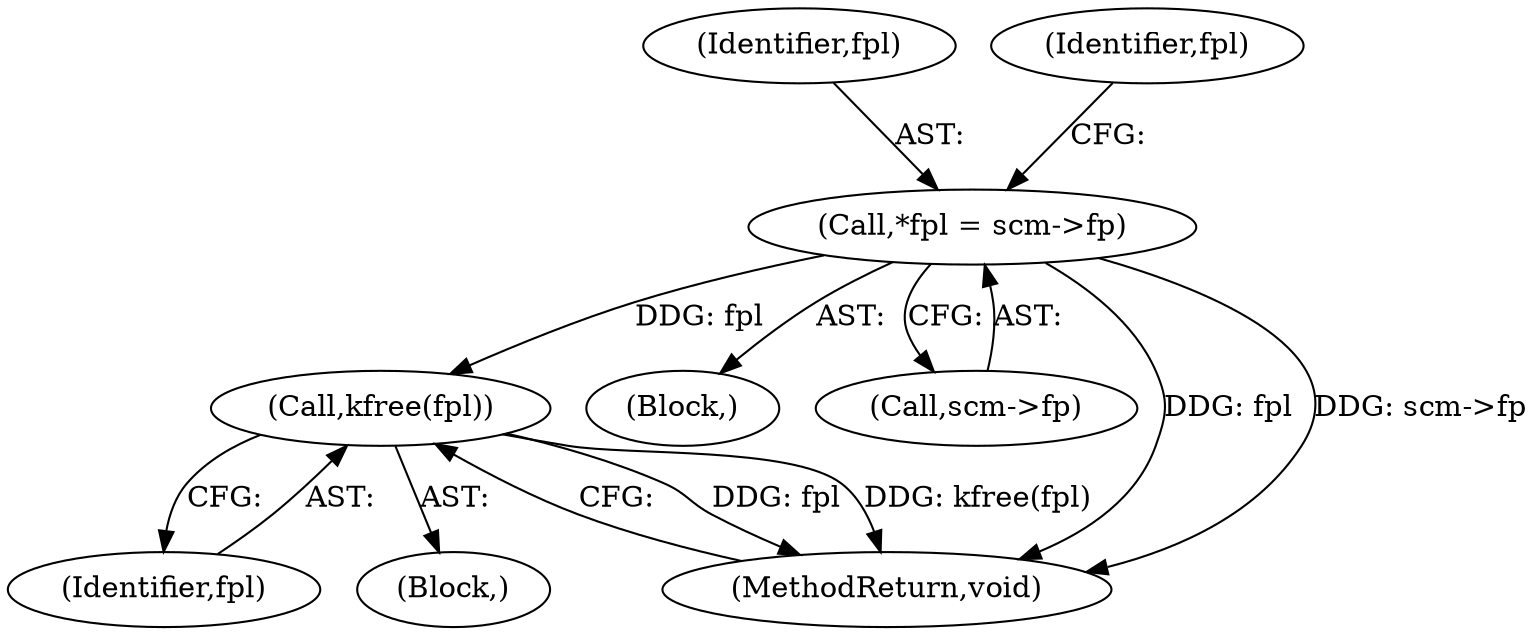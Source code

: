 digraph "0_linux_415e3d3e90ce9e18727e8843ae343eda5a58fad6@API" {
"1000141" [label="(Call,kfree(fpl))"];
"1000104" [label="(Call,*fpl = scm->fp)"];
"1000104" [label="(Call,*fpl = scm->fp)"];
"1000105" [label="(Identifier,fpl)"];
"1000102" [label="(Block,)"];
"1000106" [label="(Call,scm->fp)"];
"1000111" [label="(Identifier,fpl)"];
"1000143" [label="(MethodReturn,void)"];
"1000141" [label="(Call,kfree(fpl))"];
"1000142" [label="(Identifier,fpl)"];
"1000112" [label="(Block,)"];
"1000141" -> "1000112"  [label="AST: "];
"1000141" -> "1000142"  [label="CFG: "];
"1000142" -> "1000141"  [label="AST: "];
"1000143" -> "1000141"  [label="CFG: "];
"1000141" -> "1000143"  [label="DDG: fpl"];
"1000141" -> "1000143"  [label="DDG: kfree(fpl)"];
"1000104" -> "1000141"  [label="DDG: fpl"];
"1000104" -> "1000102"  [label="AST: "];
"1000104" -> "1000106"  [label="CFG: "];
"1000105" -> "1000104"  [label="AST: "];
"1000106" -> "1000104"  [label="AST: "];
"1000111" -> "1000104"  [label="CFG: "];
"1000104" -> "1000143"  [label="DDG: fpl"];
"1000104" -> "1000143"  [label="DDG: scm->fp"];
}
